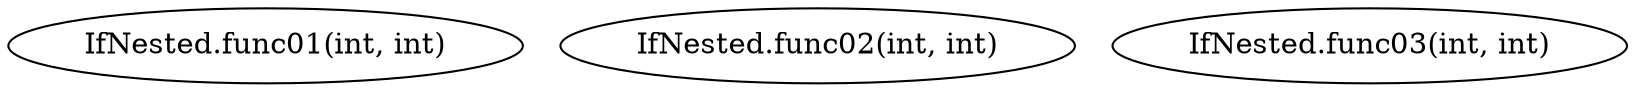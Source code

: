 digraph G {
  1 [ label="IfNested.func01(int, int)" ];
  2 [ label="IfNested.func02(int, int)" ];
  3 [ label="IfNested.func03(int, int)" ];
}
